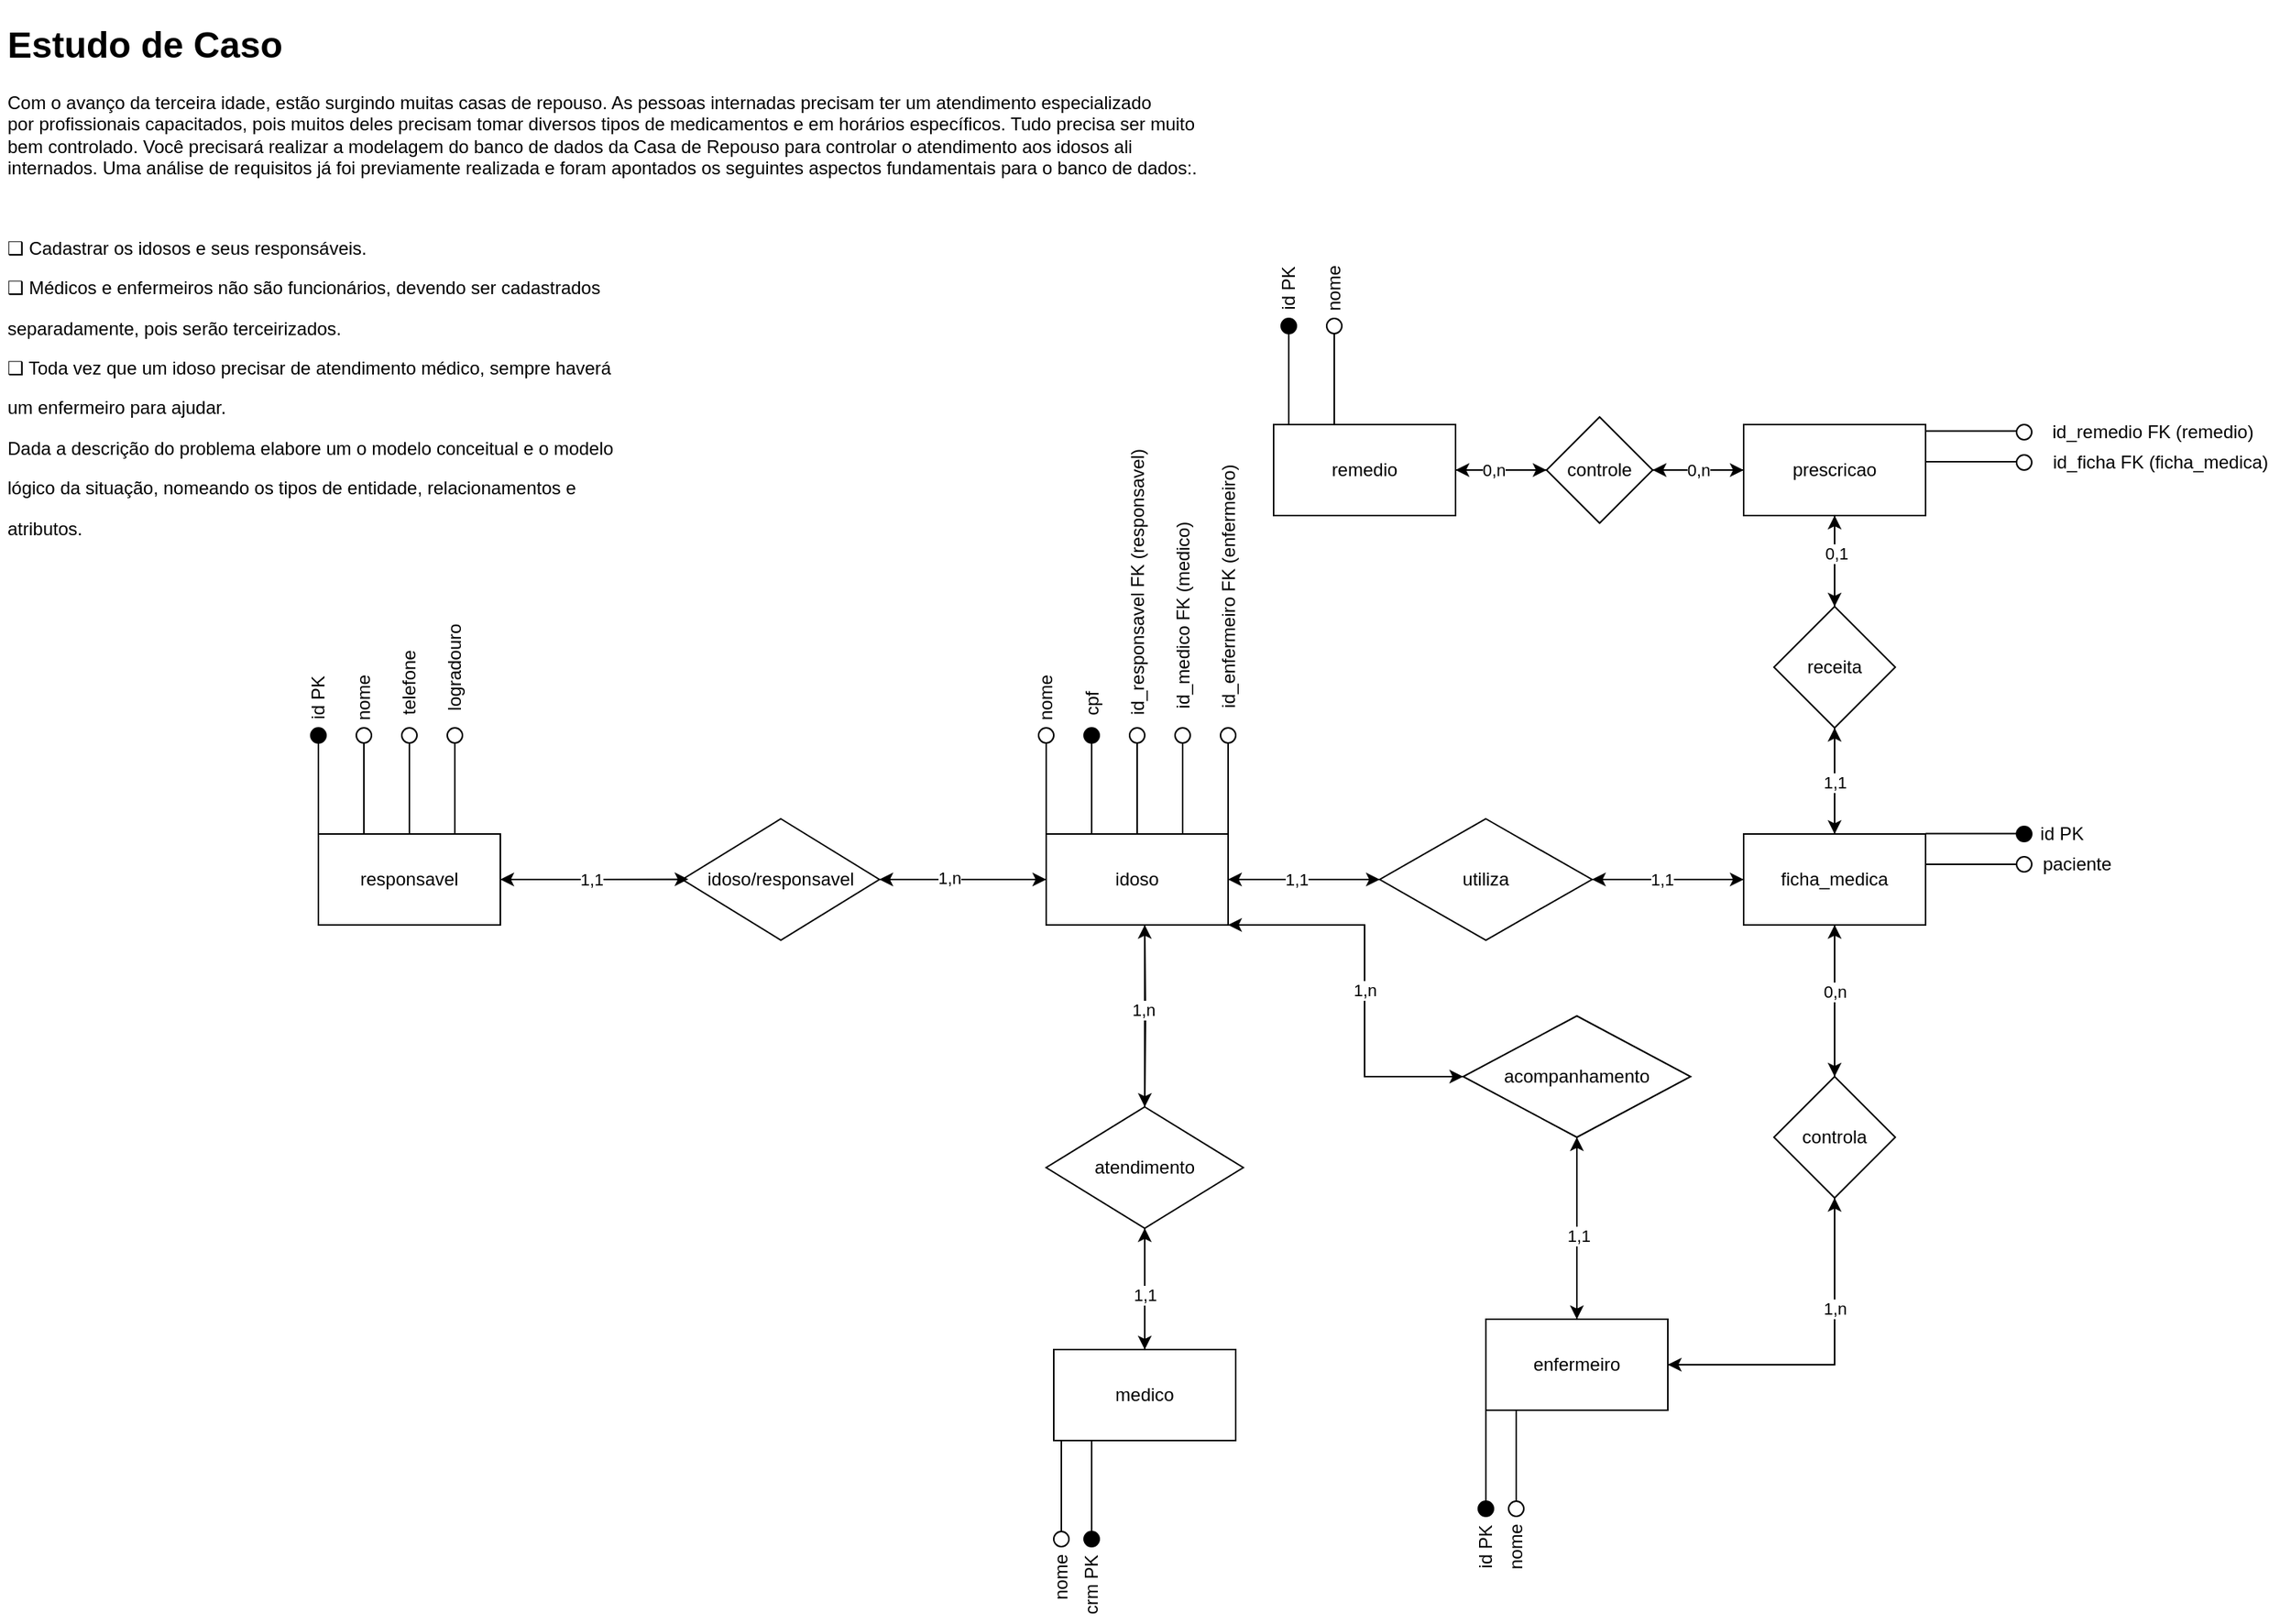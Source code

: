 <mxfile version="13.7.3" type="github">
  <diagram id="i0rgc3JvO47WU7jirW1k" name="Page-1">
    <mxGraphModel dx="1997" dy="770" grid="1" gridSize="10" guides="1" tooltips="1" connect="1" arrows="1" fold="1" page="1" pageScale="1" pageWidth="850" pageHeight="1100" math="0" shadow="0">
      <root>
        <mxCell id="0" />
        <mxCell id="1" parent="0" />
        <mxCell id="gvHE4VSK7ELOJommuPWB-127" value="" style="ellipse;whiteSpace=wrap;html=1;fillColor=#000000;" vertex="1" parent="1">
          <mxGeometry x="225" y="490" width="10" height="10" as="geometry" />
        </mxCell>
        <mxCell id="gvHE4VSK7ELOJommuPWB-1" value="&lt;h1&gt;Estudo de Caso&lt;/h1&gt;&lt;p&gt;Com o avanço da terceira idade, estão surgindo muitas casas de repouso. As&amp;nbsp;&lt;span&gt;pessoas internadas precisam ter um atendimento especializado por&amp;nbsp;&lt;/span&gt;&lt;span&gt;profissionais capacitados, pois muitos deles precisam tomar diversos tipos de&amp;nbsp;&lt;/span&gt;&lt;span&gt;medicamentos e em horários específicos. Tudo precisa ser muito bem&amp;nbsp;&lt;/span&gt;&lt;span&gt;controlado. Você precisará realizar a modelagem do banco de dados da Casa&amp;nbsp;&lt;/span&gt;&lt;span&gt;de Repouso para controlar o atendimento aos idosos ali internados. Uma&amp;nbsp;&lt;/span&gt;&lt;span&gt;análise de requisitos já foi previamente realizada e foram apontados os&amp;nbsp;&lt;/span&gt;&lt;span&gt;seguintes aspectos fundamentais para o banco de dados:&lt;/span&gt;&lt;span&gt;.&lt;/span&gt;&lt;/p&gt;&lt;p&gt;&lt;span&gt;&lt;br&gt;&lt;/span&gt;&lt;/p&gt;&lt;p&gt;❑ Cadastrar os idosos e seus responsáveis.&lt;/p&gt;&lt;p&gt;❑ Médicos e enfermeiros não são funcionários, devendo ser cadastrados&lt;/p&gt;&lt;p&gt;separadamente, pois serão terceirizados.&lt;/p&gt;&lt;p&gt;❑ Toda vez que um idoso precisar de atendimento médico, sempre haverá&lt;/p&gt;&lt;p&gt;um enfermeiro para ajudar.&lt;/p&gt;&lt;p&gt;Dada a descrição do problema elabore um o modelo conceitual e o modelo&lt;/p&gt;&lt;p&gt;lógico da situação, nomeando os tipos de entidade, relacionamentos e&lt;/p&gt;&lt;p&gt;&lt;/p&gt;&lt;p&gt;atributos.&lt;/p&gt;" style="text;html=1;strokeColor=none;fillColor=none;spacing=5;spacingTop=-20;whiteSpace=wrap;overflow=hidden;rounded=0;" vertex="1" parent="1">
          <mxGeometry x="20" y="20" width="810" height="350" as="geometry" />
        </mxCell>
        <mxCell id="gvHE4VSK7ELOJommuPWB-8" value="" style="edgeStyle=orthogonalEdgeStyle;rounded=0;orthogonalLoop=1;jettySize=auto;html=1;" edge="1" parent="1" source="gvHE4VSK7ELOJommuPWB-2" target="gvHE4VSK7ELOJommuPWB-7">
          <mxGeometry relative="1" as="geometry" />
        </mxCell>
        <mxCell id="gvHE4VSK7ELOJommuPWB-29" value="" style="edgeStyle=orthogonalEdgeStyle;rounded=0;orthogonalLoop=1;jettySize=auto;html=1;" edge="1" parent="1" source="gvHE4VSK7ELOJommuPWB-2" target="gvHE4VSK7ELOJommuPWB-28">
          <mxGeometry relative="1" as="geometry" />
        </mxCell>
        <mxCell id="gvHE4VSK7ELOJommuPWB-2" value="idoso" style="rounded=0;whiteSpace=wrap;html=1;" vertex="1" parent="1">
          <mxGeometry x="710" y="560" width="120" height="60" as="geometry" />
        </mxCell>
        <mxCell id="gvHE4VSK7ELOJommuPWB-10" value="" style="edgeStyle=orthogonalEdgeStyle;rounded=0;orthogonalLoop=1;jettySize=auto;html=1;" edge="1" parent="1" source="gvHE4VSK7ELOJommuPWB-7" target="gvHE4VSK7ELOJommuPWB-9">
          <mxGeometry relative="1" as="geometry" />
        </mxCell>
        <mxCell id="gvHE4VSK7ELOJommuPWB-19" style="edgeStyle=orthogonalEdgeStyle;rounded=0;orthogonalLoop=1;jettySize=auto;html=1;" edge="1" parent="1" source="gvHE4VSK7ELOJommuPWB-7" target="gvHE4VSK7ELOJommuPWB-2">
          <mxGeometry relative="1" as="geometry" />
        </mxCell>
        <mxCell id="gvHE4VSK7ELOJommuPWB-53" value="1,1" style="edgeLabel;html=1;align=center;verticalAlign=middle;resizable=0;points=[];" vertex="1" connectable="0" parent="gvHE4VSK7ELOJommuPWB-19">
          <mxGeometry x="0.112" relative="1" as="geometry">
            <mxPoint as="offset" />
          </mxGeometry>
        </mxCell>
        <mxCell id="gvHE4VSK7ELOJommuPWB-7" value="utiliza" style="rhombus;whiteSpace=wrap;html=1;rounded=0;" vertex="1" parent="1">
          <mxGeometry x="930" y="550" width="140" height="80" as="geometry" />
        </mxCell>
        <mxCell id="gvHE4VSK7ELOJommuPWB-15" value="" style="edgeStyle=orthogonalEdgeStyle;rounded=0;orthogonalLoop=1;jettySize=auto;html=1;" edge="1" parent="1" target="gvHE4VSK7ELOJommuPWB-14">
          <mxGeometry relative="1" as="geometry">
            <mxPoint x="775" y="620" as="sourcePoint" />
          </mxGeometry>
        </mxCell>
        <mxCell id="gvHE4VSK7ELOJommuPWB-38" style="edgeStyle=orthogonalEdgeStyle;rounded=0;orthogonalLoop=1;jettySize=auto;html=1;entryX=0.5;entryY=0;entryDx=0;entryDy=0;" edge="1" parent="1" source="gvHE4VSK7ELOJommuPWB-9" target="gvHE4VSK7ELOJommuPWB-33">
          <mxGeometry relative="1" as="geometry" />
        </mxCell>
        <mxCell id="gvHE4VSK7ELOJommuPWB-54" style="edgeStyle=orthogonalEdgeStyle;rounded=0;orthogonalLoop=1;jettySize=auto;html=1;entryX=1;entryY=0.5;entryDx=0;entryDy=0;" edge="1" parent="1" source="gvHE4VSK7ELOJommuPWB-9" target="gvHE4VSK7ELOJommuPWB-7">
          <mxGeometry relative="1" as="geometry" />
        </mxCell>
        <mxCell id="gvHE4VSK7ELOJommuPWB-55" value="1,1" style="edgeLabel;html=1;align=center;verticalAlign=middle;resizable=0;points=[];" vertex="1" connectable="0" parent="gvHE4VSK7ELOJommuPWB-54">
          <mxGeometry x="0.179" relative="1" as="geometry">
            <mxPoint x="4.57" as="offset" />
          </mxGeometry>
        </mxCell>
        <mxCell id="gvHE4VSK7ELOJommuPWB-98" value="" style="edgeStyle=orthogonalEdgeStyle;rounded=0;orthogonalLoop=1;jettySize=auto;html=1;" edge="1" parent="1" source="gvHE4VSK7ELOJommuPWB-9" target="gvHE4VSK7ELOJommuPWB-97">
          <mxGeometry relative="1" as="geometry" />
        </mxCell>
        <mxCell id="gvHE4VSK7ELOJommuPWB-9" value="ficha_medica" style="whiteSpace=wrap;html=1;rounded=0;" vertex="1" parent="1">
          <mxGeometry x="1170" y="560" width="120" height="60" as="geometry" />
        </mxCell>
        <mxCell id="gvHE4VSK7ELOJommuPWB-21" style="edgeStyle=orthogonalEdgeStyle;rounded=0;orthogonalLoop=1;jettySize=auto;html=1;entryX=0.5;entryY=1;entryDx=0;entryDy=0;" edge="1" parent="1" source="gvHE4VSK7ELOJommuPWB-11" target="gvHE4VSK7ELOJommuPWB-14">
          <mxGeometry relative="1" as="geometry" />
        </mxCell>
        <mxCell id="gvHE4VSK7ELOJommuPWB-11" value="medico" style="rounded=0;whiteSpace=wrap;html=1;" vertex="1" parent="1">
          <mxGeometry x="715" y="900" width="120" height="60" as="geometry" />
        </mxCell>
        <mxCell id="gvHE4VSK7ELOJommuPWB-16" value="" style="edgeStyle=orthogonalEdgeStyle;rounded=0;orthogonalLoop=1;jettySize=auto;html=1;" edge="1" parent="1" source="gvHE4VSK7ELOJommuPWB-14" target="gvHE4VSK7ELOJommuPWB-11">
          <mxGeometry relative="1" as="geometry" />
        </mxCell>
        <mxCell id="gvHE4VSK7ELOJommuPWB-50" value="1,1" style="edgeLabel;html=1;align=center;verticalAlign=middle;resizable=0;points=[];" vertex="1" connectable="0" parent="gvHE4VSK7ELOJommuPWB-16">
          <mxGeometry x="0.092" relative="1" as="geometry">
            <mxPoint as="offset" />
          </mxGeometry>
        </mxCell>
        <mxCell id="gvHE4VSK7ELOJommuPWB-20" style="edgeStyle=orthogonalEdgeStyle;rounded=0;orthogonalLoop=1;jettySize=auto;html=1;" edge="1" parent="1" source="gvHE4VSK7ELOJommuPWB-14">
          <mxGeometry relative="1" as="geometry">
            <mxPoint x="775" y="620" as="targetPoint" />
          </mxGeometry>
        </mxCell>
        <mxCell id="gvHE4VSK7ELOJommuPWB-49" value="1,n" style="edgeLabel;html=1;align=center;verticalAlign=middle;resizable=0;points=[];" vertex="1" connectable="0" parent="gvHE4VSK7ELOJommuPWB-20">
          <mxGeometry x="0.079" y="2" relative="1" as="geometry">
            <mxPoint as="offset" />
          </mxGeometry>
        </mxCell>
        <mxCell id="gvHE4VSK7ELOJommuPWB-14" value="atendimento" style="rhombus;whiteSpace=wrap;html=1;rounded=0;" vertex="1" parent="1">
          <mxGeometry x="710" y="740" width="130" height="80" as="geometry" />
        </mxCell>
        <mxCell id="gvHE4VSK7ELOJommuPWB-26" value="" style="edgeStyle=orthogonalEdgeStyle;rounded=0;orthogonalLoop=1;jettySize=auto;html=1;" edge="1" parent="1" source="gvHE4VSK7ELOJommuPWB-22" target="gvHE4VSK7ELOJommuPWB-25">
          <mxGeometry relative="1" as="geometry" />
        </mxCell>
        <mxCell id="gvHE4VSK7ELOJommuPWB-34" value="" style="edgeStyle=orthogonalEdgeStyle;rounded=0;orthogonalLoop=1;jettySize=auto;html=1;" edge="1" parent="1" source="gvHE4VSK7ELOJommuPWB-22" target="gvHE4VSK7ELOJommuPWB-33">
          <mxGeometry relative="1" as="geometry" />
        </mxCell>
        <mxCell id="gvHE4VSK7ELOJommuPWB-22" value="enfermeiro" style="rounded=0;whiteSpace=wrap;html=1;" vertex="1" parent="1">
          <mxGeometry x="1000" y="880" width="120" height="60" as="geometry" />
        </mxCell>
        <mxCell id="gvHE4VSK7ELOJommuPWB-27" value="" style="edgeStyle=orthogonalEdgeStyle;rounded=0;orthogonalLoop=1;jettySize=auto;html=1;entryX=1;entryY=1;entryDx=0;entryDy=0;" edge="1" parent="1" source="gvHE4VSK7ELOJommuPWB-25" target="gvHE4VSK7ELOJommuPWB-2">
          <mxGeometry relative="1" as="geometry">
            <Array as="points">
              <mxPoint x="920" y="720" />
              <mxPoint x="920" y="620" />
            </Array>
          </mxGeometry>
        </mxCell>
        <mxCell id="gvHE4VSK7ELOJommuPWB-40" style="edgeStyle=orthogonalEdgeStyle;rounded=0;orthogonalLoop=1;jettySize=auto;html=1;" edge="1" parent="1" source="gvHE4VSK7ELOJommuPWB-25">
          <mxGeometry relative="1" as="geometry">
            <mxPoint x="1060" y="880" as="targetPoint" />
          </mxGeometry>
        </mxCell>
        <mxCell id="gvHE4VSK7ELOJommuPWB-52" value="1,1" style="edgeLabel;html=1;align=center;verticalAlign=middle;resizable=0;points=[];" vertex="1" connectable="0" parent="gvHE4VSK7ELOJommuPWB-40">
          <mxGeometry x="0.087" y="2" relative="1" as="geometry">
            <mxPoint x="-2" as="offset" />
          </mxGeometry>
        </mxCell>
        <mxCell id="gvHE4VSK7ELOJommuPWB-25" value="acompanhamento" style="rhombus;whiteSpace=wrap;html=1;rounded=0;" vertex="1" parent="1">
          <mxGeometry x="985" y="680" width="150" height="80" as="geometry" />
        </mxCell>
        <mxCell id="gvHE4VSK7ELOJommuPWB-31" value="" style="edgeStyle=orthogonalEdgeStyle;rounded=0;orthogonalLoop=1;jettySize=auto;html=1;" edge="1" parent="1" source="gvHE4VSK7ELOJommuPWB-28" target="gvHE4VSK7ELOJommuPWB-30">
          <mxGeometry relative="1" as="geometry" />
        </mxCell>
        <mxCell id="gvHE4VSK7ELOJommuPWB-36" style="edgeStyle=orthogonalEdgeStyle;rounded=0;orthogonalLoop=1;jettySize=auto;html=1;" edge="1" parent="1" source="gvHE4VSK7ELOJommuPWB-28">
          <mxGeometry relative="1" as="geometry">
            <mxPoint x="710" y="590" as="targetPoint" />
          </mxGeometry>
        </mxCell>
        <mxCell id="gvHE4VSK7ELOJommuPWB-43" value="1,n" style="edgeLabel;html=1;align=center;verticalAlign=middle;resizable=0;points=[];" vertex="1" connectable="0" parent="gvHE4VSK7ELOJommuPWB-36">
          <mxGeometry x="-0.176" y="1" relative="1" as="geometry">
            <mxPoint as="offset" />
          </mxGeometry>
        </mxCell>
        <mxCell id="gvHE4VSK7ELOJommuPWB-28" value="&lt;span&gt;idoso/responsavel&lt;/span&gt;" style="rhombus;whiteSpace=wrap;html=1;rounded=0;" vertex="1" parent="1">
          <mxGeometry x="470" y="550" width="130" height="80" as="geometry" />
        </mxCell>
        <mxCell id="gvHE4VSK7ELOJommuPWB-47" style="edgeStyle=orthogonalEdgeStyle;rounded=0;orthogonalLoop=1;jettySize=auto;html=1;entryX=0.031;entryY=0.498;entryDx=0;entryDy=0;entryPerimeter=0;" edge="1" parent="1" source="gvHE4VSK7ELOJommuPWB-30" target="gvHE4VSK7ELOJommuPWB-28">
          <mxGeometry relative="1" as="geometry" />
        </mxCell>
        <mxCell id="gvHE4VSK7ELOJommuPWB-48" value="1,1" style="edgeLabel;html=1;align=center;verticalAlign=middle;resizable=0;points=[];" vertex="1" connectable="0" parent="gvHE4VSK7ELOJommuPWB-47">
          <mxGeometry x="-0.176" y="-1" relative="1" as="geometry">
            <mxPoint x="8.8" y="-1" as="offset" />
          </mxGeometry>
        </mxCell>
        <mxCell id="gvHE4VSK7ELOJommuPWB-30" value="&lt;span&gt;responsavel&lt;/span&gt;" style="whiteSpace=wrap;html=1;rounded=0;" vertex="1" parent="1">
          <mxGeometry x="230" y="560" width="120" height="60" as="geometry" />
        </mxCell>
        <mxCell id="gvHE4VSK7ELOJommuPWB-39" style="edgeStyle=orthogonalEdgeStyle;rounded=0;orthogonalLoop=1;jettySize=auto;html=1;" edge="1" parent="1" source="gvHE4VSK7ELOJommuPWB-33">
          <mxGeometry relative="1" as="geometry">
            <mxPoint x="1120" y="910" as="targetPoint" />
            <Array as="points">
              <mxPoint x="1230" y="910" />
            </Array>
          </mxGeometry>
        </mxCell>
        <mxCell id="gvHE4VSK7ELOJommuPWB-56" value="1,n" style="edgeLabel;html=1;align=center;verticalAlign=middle;resizable=0;points=[];" vertex="1" connectable="0" parent="gvHE4VSK7ELOJommuPWB-39">
          <mxGeometry x="-0.001" y="-37" relative="1" as="geometry">
            <mxPoint as="offset" />
          </mxGeometry>
        </mxCell>
        <mxCell id="gvHE4VSK7ELOJommuPWB-58" style="edgeStyle=orthogonalEdgeStyle;rounded=0;orthogonalLoop=1;jettySize=auto;html=1;entryX=0.5;entryY=1;entryDx=0;entryDy=0;" edge="1" parent="1" source="gvHE4VSK7ELOJommuPWB-33" target="gvHE4VSK7ELOJommuPWB-9">
          <mxGeometry relative="1" as="geometry" />
        </mxCell>
        <mxCell id="gvHE4VSK7ELOJommuPWB-59" value="0,n" style="edgeLabel;html=1;align=center;verticalAlign=middle;resizable=0;points=[];" vertex="1" connectable="0" parent="gvHE4VSK7ELOJommuPWB-58">
          <mxGeometry x="0.116" relative="1" as="geometry">
            <mxPoint as="offset" />
          </mxGeometry>
        </mxCell>
        <mxCell id="gvHE4VSK7ELOJommuPWB-33" value="controla" style="rhombus;whiteSpace=wrap;html=1;rounded=0;" vertex="1" parent="1">
          <mxGeometry x="1190" y="720" width="80" height="80" as="geometry" />
        </mxCell>
        <mxCell id="gvHE4VSK7ELOJommuPWB-42" style="edgeStyle=orthogonalEdgeStyle;rounded=0;orthogonalLoop=1;jettySize=auto;html=1;exitX=1;exitY=1;exitDx=0;exitDy=0;" edge="1" parent="1" source="gvHE4VSK7ELOJommuPWB-2" target="gvHE4VSK7ELOJommuPWB-25">
          <mxGeometry relative="1" as="geometry">
            <Array as="points">
              <mxPoint x="920" y="620" />
              <mxPoint x="920" y="720" />
            </Array>
          </mxGeometry>
        </mxCell>
        <mxCell id="gvHE4VSK7ELOJommuPWB-51" value="1,n" style="edgeLabel;html=1;align=center;verticalAlign=middle;resizable=0;points=[];" vertex="1" connectable="0" parent="gvHE4VSK7ELOJommuPWB-42">
          <mxGeometry x="0.042" relative="1" as="geometry">
            <mxPoint as="offset" />
          </mxGeometry>
        </mxCell>
        <mxCell id="gvHE4VSK7ELOJommuPWB-60" value="" style="endArrow=none;html=1;" edge="1" parent="1">
          <mxGeometry width="50" height="50" relative="1" as="geometry">
            <mxPoint x="1290" y="559.8" as="sourcePoint" />
            <mxPoint x="1350" y="559.8" as="targetPoint" />
          </mxGeometry>
        </mxCell>
        <mxCell id="gvHE4VSK7ELOJommuPWB-61" value="id PK" style="text;html=1;strokeColor=none;fillColor=none;align=center;verticalAlign=middle;whiteSpace=wrap;rounded=0;" vertex="1" parent="1">
          <mxGeometry x="1360" y="550" width="40" height="20" as="geometry" />
        </mxCell>
        <mxCell id="gvHE4VSK7ELOJommuPWB-63" value="" style="endArrow=none;html=1;" edge="1" parent="1">
          <mxGeometry width="50" height="50" relative="1" as="geometry">
            <mxPoint x="1290" y="580" as="sourcePoint" />
            <mxPoint x="1350" y="580" as="targetPoint" />
          </mxGeometry>
        </mxCell>
        <mxCell id="gvHE4VSK7ELOJommuPWB-64" value="paciente" style="text;html=1;strokeColor=none;fillColor=none;align=center;verticalAlign=middle;whiteSpace=wrap;rounded=0;" vertex="1" parent="1">
          <mxGeometry x="1370" y="570" width="40" height="20" as="geometry" />
        </mxCell>
        <mxCell id="gvHE4VSK7ELOJommuPWB-68" value="" style="endArrow=none;html=1;" edge="1" parent="1">
          <mxGeometry width="50" height="50" relative="1" as="geometry">
            <mxPoint x="710" y="560" as="sourcePoint" />
            <mxPoint x="710" y="500" as="targetPoint" />
          </mxGeometry>
        </mxCell>
        <mxCell id="gvHE4VSK7ELOJommuPWB-69" value="nome" style="text;html=1;strokeColor=none;fillColor=none;align=center;verticalAlign=middle;whiteSpace=wrap;rounded=0;rotation=-90;" vertex="1" parent="1">
          <mxGeometry x="690" y="460" width="40" height="20" as="geometry" />
        </mxCell>
        <mxCell id="gvHE4VSK7ELOJommuPWB-72" value="" style="endArrow=none;html=1;" edge="1" parent="1">
          <mxGeometry width="50" height="50" relative="1" as="geometry">
            <mxPoint x="740" y="560" as="sourcePoint" />
            <mxPoint x="740" y="500" as="targetPoint" />
          </mxGeometry>
        </mxCell>
        <mxCell id="gvHE4VSK7ELOJommuPWB-73" value="cpf" style="text;html=1;strokeColor=none;fillColor=none;align=center;verticalAlign=middle;whiteSpace=wrap;rounded=0;rotation=-90;" vertex="1" parent="1">
          <mxGeometry x="726.25" y="463.75" width="27.5" height="20" as="geometry" />
        </mxCell>
        <mxCell id="gvHE4VSK7ELOJommuPWB-74" value="" style="endArrow=none;html=1;" edge="1" parent="1">
          <mxGeometry width="50" height="50" relative="1" as="geometry">
            <mxPoint x="230" y="560" as="sourcePoint" />
            <mxPoint x="230" y="500" as="targetPoint" />
          </mxGeometry>
        </mxCell>
        <mxCell id="gvHE4VSK7ELOJommuPWB-75" value="id PK" style="text;html=1;strokeColor=none;fillColor=none;align=center;verticalAlign=middle;whiteSpace=wrap;rounded=0;rotation=-90;" vertex="1" parent="1">
          <mxGeometry x="200" y="460" width="60" height="20" as="geometry" />
        </mxCell>
        <mxCell id="gvHE4VSK7ELOJommuPWB-76" value="" style="endArrow=none;html=1;" edge="1" parent="1">
          <mxGeometry width="50" height="50" relative="1" as="geometry">
            <mxPoint x="260" y="560" as="sourcePoint" />
            <mxPoint x="260" y="500" as="targetPoint" />
          </mxGeometry>
        </mxCell>
        <mxCell id="gvHE4VSK7ELOJommuPWB-77" value="nome" style="text;html=1;strokeColor=none;fillColor=none;align=center;verticalAlign=middle;whiteSpace=wrap;rounded=0;rotation=-90;" vertex="1" parent="1">
          <mxGeometry x="240" y="460" width="40" height="20" as="geometry" />
        </mxCell>
        <mxCell id="gvHE4VSK7ELOJommuPWB-80" value="" style="endArrow=none;html=1;" edge="1" parent="1">
          <mxGeometry width="50" height="50" relative="1" as="geometry">
            <mxPoint x="290" y="560" as="sourcePoint" />
            <mxPoint x="290" y="500" as="targetPoint" />
          </mxGeometry>
        </mxCell>
        <mxCell id="gvHE4VSK7ELOJommuPWB-81" value="telefone&lt;br&gt;" style="text;html=1;strokeColor=none;fillColor=none;align=center;verticalAlign=middle;whiteSpace=wrap;rounded=0;rotation=-90;" vertex="1" parent="1">
          <mxGeometry x="270" y="450" width="40" height="20" as="geometry" />
        </mxCell>
        <mxCell id="gvHE4VSK7ELOJommuPWB-82" value="" style="endArrow=none;html=1;" edge="1" parent="1">
          <mxGeometry width="50" height="50" relative="1" as="geometry">
            <mxPoint x="320" y="560" as="sourcePoint" />
            <mxPoint x="320" y="500" as="targetPoint" />
          </mxGeometry>
        </mxCell>
        <mxCell id="gvHE4VSK7ELOJommuPWB-83" value="logradouro" style="text;html=1;strokeColor=none;fillColor=none;align=center;verticalAlign=middle;whiteSpace=wrap;rounded=0;rotation=-90;" vertex="1" parent="1">
          <mxGeometry x="286.25" y="440" width="67.5" height="20" as="geometry" />
        </mxCell>
        <mxCell id="gvHE4VSK7ELOJommuPWB-84" value="" style="endArrow=none;html=1;" edge="1" parent="1">
          <mxGeometry width="50" height="50" relative="1" as="geometry">
            <mxPoint x="1000" y="1000" as="sourcePoint" />
            <mxPoint x="1000" y="940" as="targetPoint" />
          </mxGeometry>
        </mxCell>
        <mxCell id="gvHE4VSK7ELOJommuPWB-85" value="id PK" style="text;html=1;strokeColor=none;fillColor=none;align=center;verticalAlign=middle;whiteSpace=wrap;rounded=0;rotation=-90;" vertex="1" parent="1">
          <mxGeometry x="970" y="1020" width="60" height="20" as="geometry" />
        </mxCell>
        <mxCell id="gvHE4VSK7ELOJommuPWB-86" value="" style="endArrow=none;html=1;" edge="1" parent="1">
          <mxGeometry width="50" height="50" relative="1" as="geometry">
            <mxPoint x="1020" y="1000" as="sourcePoint" />
            <mxPoint x="1020" y="940" as="targetPoint" />
          </mxGeometry>
        </mxCell>
        <mxCell id="gvHE4VSK7ELOJommuPWB-87" value="nome" style="text;html=1;strokeColor=none;fillColor=none;align=center;verticalAlign=middle;whiteSpace=wrap;rounded=0;rotation=-90;" vertex="1" parent="1">
          <mxGeometry x="1000" y="1020" width="40" height="20" as="geometry" />
        </mxCell>
        <mxCell id="gvHE4VSK7ELOJommuPWB-88" value="" style="endArrow=none;html=1;" edge="1" parent="1">
          <mxGeometry width="50" height="50" relative="1" as="geometry">
            <mxPoint x="720" y="1020" as="sourcePoint" />
            <mxPoint x="720" y="960" as="targetPoint" />
          </mxGeometry>
        </mxCell>
        <mxCell id="gvHE4VSK7ELOJommuPWB-89" value="crm PK" style="text;html=1;strokeColor=none;fillColor=none;align=center;verticalAlign=middle;whiteSpace=wrap;rounded=0;rotation=-90;" vertex="1" parent="1">
          <mxGeometry x="715" y="1045" width="50" height="20" as="geometry" />
        </mxCell>
        <mxCell id="gvHE4VSK7ELOJommuPWB-90" value="" style="endArrow=none;html=1;" edge="1" parent="1">
          <mxGeometry width="50" height="50" relative="1" as="geometry">
            <mxPoint x="740" y="1020" as="sourcePoint" />
            <mxPoint x="740" y="960" as="targetPoint" />
          </mxGeometry>
        </mxCell>
        <mxCell id="gvHE4VSK7ELOJommuPWB-91" value="nome" style="text;html=1;strokeColor=none;fillColor=none;align=center;verticalAlign=middle;whiteSpace=wrap;rounded=0;rotation=-90;" vertex="1" parent="1">
          <mxGeometry x="700" y="1040" width="40" height="20" as="geometry" />
        </mxCell>
        <mxCell id="gvHE4VSK7ELOJommuPWB-100" value="" style="edgeStyle=orthogonalEdgeStyle;rounded=0;orthogonalLoop=1;jettySize=auto;html=1;" edge="1" parent="1" source="gvHE4VSK7ELOJommuPWB-97" target="gvHE4VSK7ELOJommuPWB-99">
          <mxGeometry relative="1" as="geometry" />
        </mxCell>
        <mxCell id="gvHE4VSK7ELOJommuPWB-105" style="edgeStyle=orthogonalEdgeStyle;rounded=0;orthogonalLoop=1;jettySize=auto;html=1;entryX=0.5;entryY=0;entryDx=0;entryDy=0;" edge="1" parent="1" source="gvHE4VSK7ELOJommuPWB-97" target="gvHE4VSK7ELOJommuPWB-9">
          <mxGeometry relative="1" as="geometry" />
        </mxCell>
        <mxCell id="gvHE4VSK7ELOJommuPWB-106" value="1,1" style="edgeLabel;html=1;align=center;verticalAlign=middle;resizable=0;points=[];" vertex="1" connectable="0" parent="gvHE4VSK7ELOJommuPWB-105">
          <mxGeometry x="0.127" y="2" relative="1" as="geometry">
            <mxPoint x="-2" y="-3.71" as="offset" />
          </mxGeometry>
        </mxCell>
        <mxCell id="gvHE4VSK7ELOJommuPWB-97" value="receita" style="rhombus;whiteSpace=wrap;html=1;rounded=0;" vertex="1" parent="1">
          <mxGeometry x="1190" y="410" width="80" height="80" as="geometry" />
        </mxCell>
        <mxCell id="gvHE4VSK7ELOJommuPWB-102" style="edgeStyle=orthogonalEdgeStyle;rounded=0;orthogonalLoop=1;jettySize=auto;html=1;entryX=0.5;entryY=0;entryDx=0;entryDy=0;" edge="1" parent="1" source="gvHE4VSK7ELOJommuPWB-99" target="gvHE4VSK7ELOJommuPWB-97">
          <mxGeometry relative="1" as="geometry" />
        </mxCell>
        <mxCell id="gvHE4VSK7ELOJommuPWB-104" value="0,1" style="edgeLabel;html=1;align=center;verticalAlign=middle;resizable=0;points=[];" vertex="1" connectable="0" parent="gvHE4VSK7ELOJommuPWB-102">
          <mxGeometry x="-0.16" y="1" relative="1" as="geometry">
            <mxPoint as="offset" />
          </mxGeometry>
        </mxCell>
        <mxCell id="gvHE4VSK7ELOJommuPWB-142" value="" style="edgeStyle=orthogonalEdgeStyle;rounded=0;orthogonalLoop=1;jettySize=auto;html=1;" edge="1" parent="1" source="gvHE4VSK7ELOJommuPWB-99" target="gvHE4VSK7ELOJommuPWB-141">
          <mxGeometry relative="1" as="geometry" />
        </mxCell>
        <mxCell id="gvHE4VSK7ELOJommuPWB-99" value="prescricao" style="whiteSpace=wrap;html=1;rounded=0;" vertex="1" parent="1">
          <mxGeometry x="1170" y="290" width="120" height="60" as="geometry" />
        </mxCell>
        <mxCell id="gvHE4VSK7ELOJommuPWB-107" value="" style="endArrow=none;html=1;" edge="1" parent="1">
          <mxGeometry width="50" height="50" relative="1" as="geometry">
            <mxPoint x="1290" y="294.3" as="sourcePoint" />
            <mxPoint x="1350" y="294.3" as="targetPoint" />
          </mxGeometry>
        </mxCell>
        <mxCell id="gvHE4VSK7ELOJommuPWB-108" value="id_remedio FK (remedio)" style="text;html=1;strokeColor=none;fillColor=none;align=center;verticalAlign=middle;whiteSpace=wrap;rounded=0;" vertex="1" parent="1">
          <mxGeometry x="1350" y="285" width="180" height="20" as="geometry" />
        </mxCell>
        <mxCell id="gvHE4VSK7ELOJommuPWB-109" value="" style="endArrow=none;html=1;" edge="1" parent="1">
          <mxGeometry width="50" height="50" relative="1" as="geometry">
            <mxPoint x="1290" y="314.5" as="sourcePoint" />
            <mxPoint x="1350" y="314.5" as="targetPoint" />
          </mxGeometry>
        </mxCell>
        <mxCell id="gvHE4VSK7ELOJommuPWB-110" value="id_ficha FK (ficha_medica)" style="text;html=1;strokeColor=none;fillColor=none;align=center;verticalAlign=middle;whiteSpace=wrap;rounded=0;" vertex="1" parent="1">
          <mxGeometry x="1360" y="305" width="170" height="20" as="geometry" />
        </mxCell>
        <mxCell id="gvHE4VSK7ELOJommuPWB-115" value="" style="ellipse;whiteSpace=wrap;html=1;" vertex="1" parent="1">
          <mxGeometry x="1350" y="310" width="10" height="10" as="geometry" />
        </mxCell>
        <mxCell id="gvHE4VSK7ELOJommuPWB-116" value="" style="ellipse;whiteSpace=wrap;html=1;fillColor=#000000;" vertex="1" parent="1">
          <mxGeometry x="1350" y="555" width="10" height="10" as="geometry" />
        </mxCell>
        <mxCell id="gvHE4VSK7ELOJommuPWB-117" value="" style="ellipse;whiteSpace=wrap;html=1;" vertex="1" parent="1">
          <mxGeometry x="1350" y="575" width="10" height="10" as="geometry" />
        </mxCell>
        <mxCell id="gvHE4VSK7ELOJommuPWB-119" value="" style="ellipse;whiteSpace=wrap;html=1;fillColor=#000000;" vertex="1" parent="1">
          <mxGeometry x="995" y="1000" width="10" height="10" as="geometry" />
        </mxCell>
        <mxCell id="gvHE4VSK7ELOJommuPWB-120" value="" style="ellipse;whiteSpace=wrap;html=1;" vertex="1" parent="1">
          <mxGeometry x="1015" y="1000" width="10" height="10" as="geometry" />
        </mxCell>
        <mxCell id="gvHE4VSK7ELOJommuPWB-121" value="" style="ellipse;whiteSpace=wrap;html=1;" vertex="1" parent="1">
          <mxGeometry x="715" y="1020" width="10" height="10" as="geometry" />
        </mxCell>
        <mxCell id="gvHE4VSK7ELOJommuPWB-123" value="" style="ellipse;whiteSpace=wrap;html=1;fillColor=#000000;" vertex="1" parent="1">
          <mxGeometry x="735" y="1020" width="10" height="10" as="geometry" />
        </mxCell>
        <mxCell id="gvHE4VSK7ELOJommuPWB-125" value="" style="ellipse;whiteSpace=wrap;html=1;" vertex="1" parent="1">
          <mxGeometry x="705" y="490" width="10" height="10" as="geometry" />
        </mxCell>
        <mxCell id="gvHE4VSK7ELOJommuPWB-126" value="" style="ellipse;whiteSpace=wrap;html=1;fillColor=#000000;" vertex="1" parent="1">
          <mxGeometry x="735" y="490" width="10" height="10" as="geometry" />
        </mxCell>
        <mxCell id="gvHE4VSK7ELOJommuPWB-128" value="" style="ellipse;whiteSpace=wrap;html=1;" vertex="1" parent="1">
          <mxGeometry x="255" y="490" width="10" height="10" as="geometry" />
        </mxCell>
        <mxCell id="gvHE4VSK7ELOJommuPWB-129" value="" style="ellipse;whiteSpace=wrap;html=1;" vertex="1" parent="1">
          <mxGeometry x="285" y="490" width="10" height="10" as="geometry" />
        </mxCell>
        <mxCell id="gvHE4VSK7ELOJommuPWB-130" value="" style="ellipse;whiteSpace=wrap;html=1;" vertex="1" parent="1">
          <mxGeometry x="315" y="490" width="10" height="10" as="geometry" />
        </mxCell>
        <mxCell id="gvHE4VSK7ELOJommuPWB-144" style="edgeStyle=orthogonalEdgeStyle;rounded=0;orthogonalLoop=1;jettySize=auto;html=1;entryX=0;entryY=0.5;entryDx=0;entryDy=0;" edge="1" parent="1" source="gvHE4VSK7ELOJommuPWB-131" target="gvHE4VSK7ELOJommuPWB-141">
          <mxGeometry relative="1" as="geometry" />
        </mxCell>
        <mxCell id="gvHE4VSK7ELOJommuPWB-131" value="remedio" style="whiteSpace=wrap;html=1;rounded=0;" vertex="1" parent="1">
          <mxGeometry x="860" y="290" width="120" height="60" as="geometry" />
        </mxCell>
        <mxCell id="gvHE4VSK7ELOJommuPWB-133" value="" style="endArrow=none;html=1;" edge="1" parent="1">
          <mxGeometry width="50" height="50" relative="1" as="geometry">
            <mxPoint x="870" y="290" as="sourcePoint" />
            <mxPoint x="870" y="230" as="targetPoint" />
          </mxGeometry>
        </mxCell>
        <mxCell id="gvHE4VSK7ELOJommuPWB-134" value="id PK" style="text;html=1;strokeColor=none;fillColor=none;align=center;verticalAlign=middle;whiteSpace=wrap;rounded=0;rotation=-90;" vertex="1" parent="1">
          <mxGeometry x="840" y="190" width="60" height="20" as="geometry" />
        </mxCell>
        <mxCell id="gvHE4VSK7ELOJommuPWB-135" value="" style="endArrow=none;html=1;" edge="1" parent="1">
          <mxGeometry width="50" height="50" relative="1" as="geometry">
            <mxPoint x="900" y="290" as="sourcePoint" />
            <mxPoint x="900" y="230" as="targetPoint" />
          </mxGeometry>
        </mxCell>
        <mxCell id="gvHE4VSK7ELOJommuPWB-136" value="nome" style="text;html=1;strokeColor=none;fillColor=none;align=center;verticalAlign=middle;whiteSpace=wrap;rounded=0;rotation=-90;" vertex="1" parent="1">
          <mxGeometry x="880" y="190" width="40" height="20" as="geometry" />
        </mxCell>
        <mxCell id="gvHE4VSK7ELOJommuPWB-137" value="" style="ellipse;whiteSpace=wrap;html=1;fillColor=#000000;" vertex="1" parent="1">
          <mxGeometry x="865" y="220" width="10" height="10" as="geometry" />
        </mxCell>
        <mxCell id="gvHE4VSK7ELOJommuPWB-138" value="" style="ellipse;whiteSpace=wrap;html=1;" vertex="1" parent="1">
          <mxGeometry x="895" y="220" width="10" height="10" as="geometry" />
        </mxCell>
        <mxCell id="gvHE4VSK7ELOJommuPWB-145" style="edgeStyle=orthogonalEdgeStyle;rounded=0;orthogonalLoop=1;jettySize=auto;html=1;entryX=0;entryY=0.5;entryDx=0;entryDy=0;" edge="1" parent="1" source="gvHE4VSK7ELOJommuPWB-141" target="gvHE4VSK7ELOJommuPWB-99">
          <mxGeometry relative="1" as="geometry" />
        </mxCell>
        <mxCell id="gvHE4VSK7ELOJommuPWB-147" value="0,n" style="edgeLabel;html=1;align=center;verticalAlign=middle;resizable=0;points=[];" vertex="1" connectable="0" parent="gvHE4VSK7ELOJommuPWB-145">
          <mxGeometry x="-0.198" y="-1" relative="1" as="geometry">
            <mxPoint x="5.83" y="-1" as="offset" />
          </mxGeometry>
        </mxCell>
        <mxCell id="gvHE4VSK7ELOJommuPWB-148" style="edgeStyle=orthogonalEdgeStyle;rounded=0;orthogonalLoop=1;jettySize=auto;html=1;entryX=1;entryY=0.5;entryDx=0;entryDy=0;" edge="1" parent="1" source="gvHE4VSK7ELOJommuPWB-141" target="gvHE4VSK7ELOJommuPWB-131">
          <mxGeometry relative="1" as="geometry">
            <Array as="points">
              <mxPoint x="1020" y="320" />
              <mxPoint x="1020" y="320" />
            </Array>
          </mxGeometry>
        </mxCell>
        <mxCell id="gvHE4VSK7ELOJommuPWB-149" value="0,n" style="edgeLabel;html=1;align=center;verticalAlign=middle;resizable=0;points=[];" vertex="1" connectable="0" parent="gvHE4VSK7ELOJommuPWB-148">
          <mxGeometry x="0.211" relative="1" as="geometry">
            <mxPoint x="1.33" as="offset" />
          </mxGeometry>
        </mxCell>
        <mxCell id="gvHE4VSK7ELOJommuPWB-141" value="controle" style="rhombus;whiteSpace=wrap;html=1;rounded=0;" vertex="1" parent="1">
          <mxGeometry x="1040" y="285" width="70" height="70" as="geometry" />
        </mxCell>
        <mxCell id="gvHE4VSK7ELOJommuPWB-146" value="" style="ellipse;whiteSpace=wrap;html=1;" vertex="1" parent="1">
          <mxGeometry x="1350" y="290" width="10" height="10" as="geometry" />
        </mxCell>
        <mxCell id="gvHE4VSK7ELOJommuPWB-153" value="" style="endArrow=none;html=1;" edge="1" parent="1">
          <mxGeometry width="50" height="50" relative="1" as="geometry">
            <mxPoint x="770" y="560" as="sourcePoint" />
            <mxPoint x="770" y="500" as="targetPoint" />
          </mxGeometry>
        </mxCell>
        <mxCell id="gvHE4VSK7ELOJommuPWB-154" value="" style="ellipse;whiteSpace=wrap;html=1;" vertex="1" parent="1">
          <mxGeometry x="765" y="490" width="10" height="10" as="geometry" />
        </mxCell>
        <mxCell id="gvHE4VSK7ELOJommuPWB-155" value="id_responsavel FK (responsavel)" style="text;html=1;strokeColor=none;fillColor=none;align=center;verticalAlign=middle;whiteSpace=wrap;rounded=0;rotation=-90;" vertex="1" parent="1">
          <mxGeometry x="676.25" y="383.75" width="187.5" height="20" as="geometry" />
        </mxCell>
        <mxCell id="gvHE4VSK7ELOJommuPWB-158" value="" style="endArrow=none;html=1;" edge="1" parent="1">
          <mxGeometry width="50" height="50" relative="1" as="geometry">
            <mxPoint x="800" y="560" as="sourcePoint" />
            <mxPoint x="800" y="500" as="targetPoint" />
          </mxGeometry>
        </mxCell>
        <mxCell id="gvHE4VSK7ELOJommuPWB-159" value="" style="ellipse;whiteSpace=wrap;html=1;" vertex="1" parent="1">
          <mxGeometry x="795" y="490" width="10" height="10" as="geometry" />
        </mxCell>
        <mxCell id="gvHE4VSK7ELOJommuPWB-160" value="id_medico FK (medico)" style="text;html=1;strokeColor=none;fillColor=none;align=center;verticalAlign=middle;whiteSpace=wrap;rounded=0;rotation=-90;" vertex="1" parent="1">
          <mxGeometry x="728.13" y="405.63" width="143.75" height="20" as="geometry" />
        </mxCell>
        <mxCell id="gvHE4VSK7ELOJommuPWB-161" value="" style="endArrow=none;html=1;" edge="1" parent="1">
          <mxGeometry width="50" height="50" relative="1" as="geometry">
            <mxPoint x="830" y="560" as="sourcePoint" />
            <mxPoint x="830" y="500" as="targetPoint" />
          </mxGeometry>
        </mxCell>
        <mxCell id="gvHE4VSK7ELOJommuPWB-162" value="" style="ellipse;whiteSpace=wrap;html=1;" vertex="1" parent="1">
          <mxGeometry x="825" y="490" width="10" height="10" as="geometry" />
        </mxCell>
        <mxCell id="gvHE4VSK7ELOJommuPWB-163" value="id_enfermeiro FK (enfermeiro)" style="text;html=1;strokeColor=none;fillColor=none;align=center;verticalAlign=middle;whiteSpace=wrap;rounded=0;rotation=-90;" vertex="1" parent="1">
          <mxGeometry x="739.07" y="386.57" width="181.87" height="20" as="geometry" />
        </mxCell>
      </root>
    </mxGraphModel>
  </diagram>
</mxfile>
